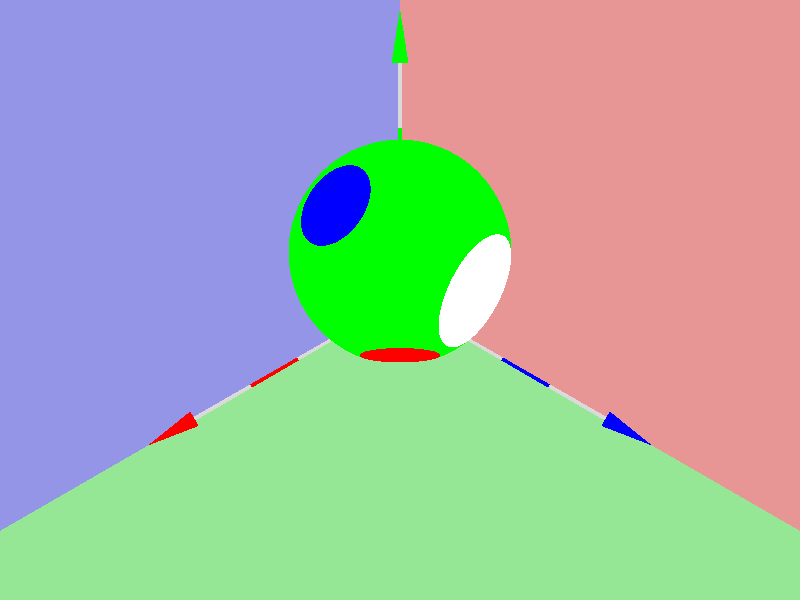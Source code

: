 #version 3.7;
#macro axis( len, tex_odd, tex_even)
  union{ cylinder { <0, -len, 0>,<0, len, 0>, 0.05
    texture{ checker
      texture{ tex_odd }
      texture{ tex_even }
   translate <0.1, 0, 0.1> }}
  cone{<0, len, 0>, 0.2, <0, len+0.7, 0>, 0 texture{tex_even} }}
#end

#macro axis_xyz( len_x, len_y, len_z, tex_common, tex_x, tex_y, tex_z)
union{
#if (len_x != 0) object { axis(len_x, tex_common, tex_x) rotate< 0, 0,-90>} #end
#if (len_y != 0) object { axis(len_y, tex_common, tex_y) rotate< 0, 0, 0>}  #end
#if (len_z != 0) object { axis(len_z, tex_common, tex_z) rotate<90, 0, 0>}  #end }
#end

#include "textures.inc"
#declare tex_default = texture { Polished_Chrome
          pigment{ rgb <0.00, 0.70, 0.00>}
          finish { phong 1 reflection {0.10 metallic 0.4} }}


#declare tex_axis_common = texture { Polished_Chrome
          pigment{ rgb <0.70, 0.70, 0.70>}
          finish { phong 1 reflection {0.10 metallic 0.4} }}


#declare tex_axis_x = texture { Polished_Chrome
          pigment{ rgb <1.00, 0.00, 0.00>}
          finish { phong 1 reflection {0.10 metallic 0.4} }}


#declare tex_axis_y = texture { Polished_Chrome
          pigment{ rgb <0.00, 1.00, 0.00>}
          finish { phong 1 reflection {0.10 metallic 0.4} }}


#declare tex_axis_z = texture { Polished_Chrome
          pigment{ rgb <0.00, 0.00, 1.00>}
          finish { phong 1 reflection {0.10 metallic 0.4} }}


#declare tex_plane = texture { Polished_Chrome
          pigment{ rgb <0.30, 0.30, 0.30>}
          finish { phong 1 reflection {0.1 metallic 0.2} }}


global_settings { assumed_gamma 1 }
#include "shapes.inc"
camera { perspective angle 100
         location <5.0, 5.0, 5.0>
         right x * image_width / image_height
         look_at <0.0, 0.0, 0.0> }

light_source{< 100.0, 200.0, 300.0> rgb<1.00, 1.00, 1.00> shadowless}

object{ axis_xyz( 5.0, 5.0, 5.0,
        tex_axis_common, tex_axis_x, tex_axis_y, tex_axis_z)}

#declare tex_plane_red = texture { Polished_Chrome
          pigment{ rgb <0.80, 0.30, 0.30>}
          finish { phong 1 reflection {0.10 metallic 0.4} }}


#declare tex_plane_green = texture { Polished_Chrome
          pigment{ rgb <0.30, 0.80, 0.30>}
          finish { phong 1 reflection {0.10 metallic 0.4} }}


#declare tex_plane_blue = texture { Polished_Chrome
          pigment{ rgb <0.30, 0.30, 0.80>}
          finish { phong 1 reflection {0.10 metallic 0.4} }}


plane {<1, 0, 0>, 0.00
        texture { tex_plane_red }
        scale<1.00, 1.00, 1.00> rotate<0.00, 0.00, 0.00> translate<0.00, 0.00, 0.00>}

plane {<0, 1, 0>, 0.00
        texture { tex_plane_green }
        scale<1.00, 1.00, 1.00> rotate<0.00, 0.00, 0.00> translate<0.00, 0.00, 0.00>}

plane {<0, 0, 1>, 0.00
        texture { tex_plane_blue }
        scale<1.00, 1.00, 1.00> rotate<0.00, 0.00, 0.00> translate<0.00, 0.00, 0.00>}

#declare tex_even = texture { Polished_Chrome
          pigment{ rgb <1.00, 0.80, 0.00>}
          finish { phong 1 reflection {0.10 metallic 0.4} }}


#declare tex_even = texture { Polished_Chrome
          pigment{ rgb <0.00, 0.10, 0.00>}
          finish { phong 1 reflection {0.10 metallic 0.4} }}


#declare tex_red = texture { Polished_Chrome
          pigment{ rgb <1.00, 0.00, 0.00>}
          finish { phong 1 reflection {0.10 metallic 0.4} }}


#declare tex_green = texture { Polished_Chrome
          pigment{ rgb <0.00, 1.00, 0.00>}
          finish { phong 1 reflection {0.10 metallic 0.4} }}


#declare tex_blue = texture { Polished_Chrome
          pigment{ rgb <0.00, 0.00, 1.00>}
          finish { phong 1 reflection {0.10 metallic 0.4} }}


#declare tex_pink = texture { Polished_Chrome
          pigment{ rgb <8.00, 2.00, 3.00>}
          finish { phong 1 reflection {0.10 metallic 0.4} }}


difference {
sphere {<1.00, 1.00, 1.00>, 2.00
        texture { tex_green }
        scale<1.00, 1.00, 1.00> rotate <0.00, 0.00, 0.00> translate <0.00, 1.00, 0.00>}

union {
sphere {<2.00, 1.00, 2.00>, 0.70
        texture { tex_red }
        scale<1.00, 1.00, 1.00> rotate <0.00, 0.00, 0.00> translate <0.00, 0.00, 0.00>}

sphere {<2.00, 3.00, 1.00>, 0.80
        texture { tex_blue }
        scale<1.00, 1.00, 1.00> rotate <0.00, 0.00, 0.00> translate <0.00, 0.00, 0.00>}

sphere {<1.00, 2.00, 3.00>, 1.00
        texture { tex_pink }
        scale<1.00, 1.00, 1.00> rotate <0.00, 0.00, 0.00> translate <0.00, 0.00, 0.00>}

}

}


